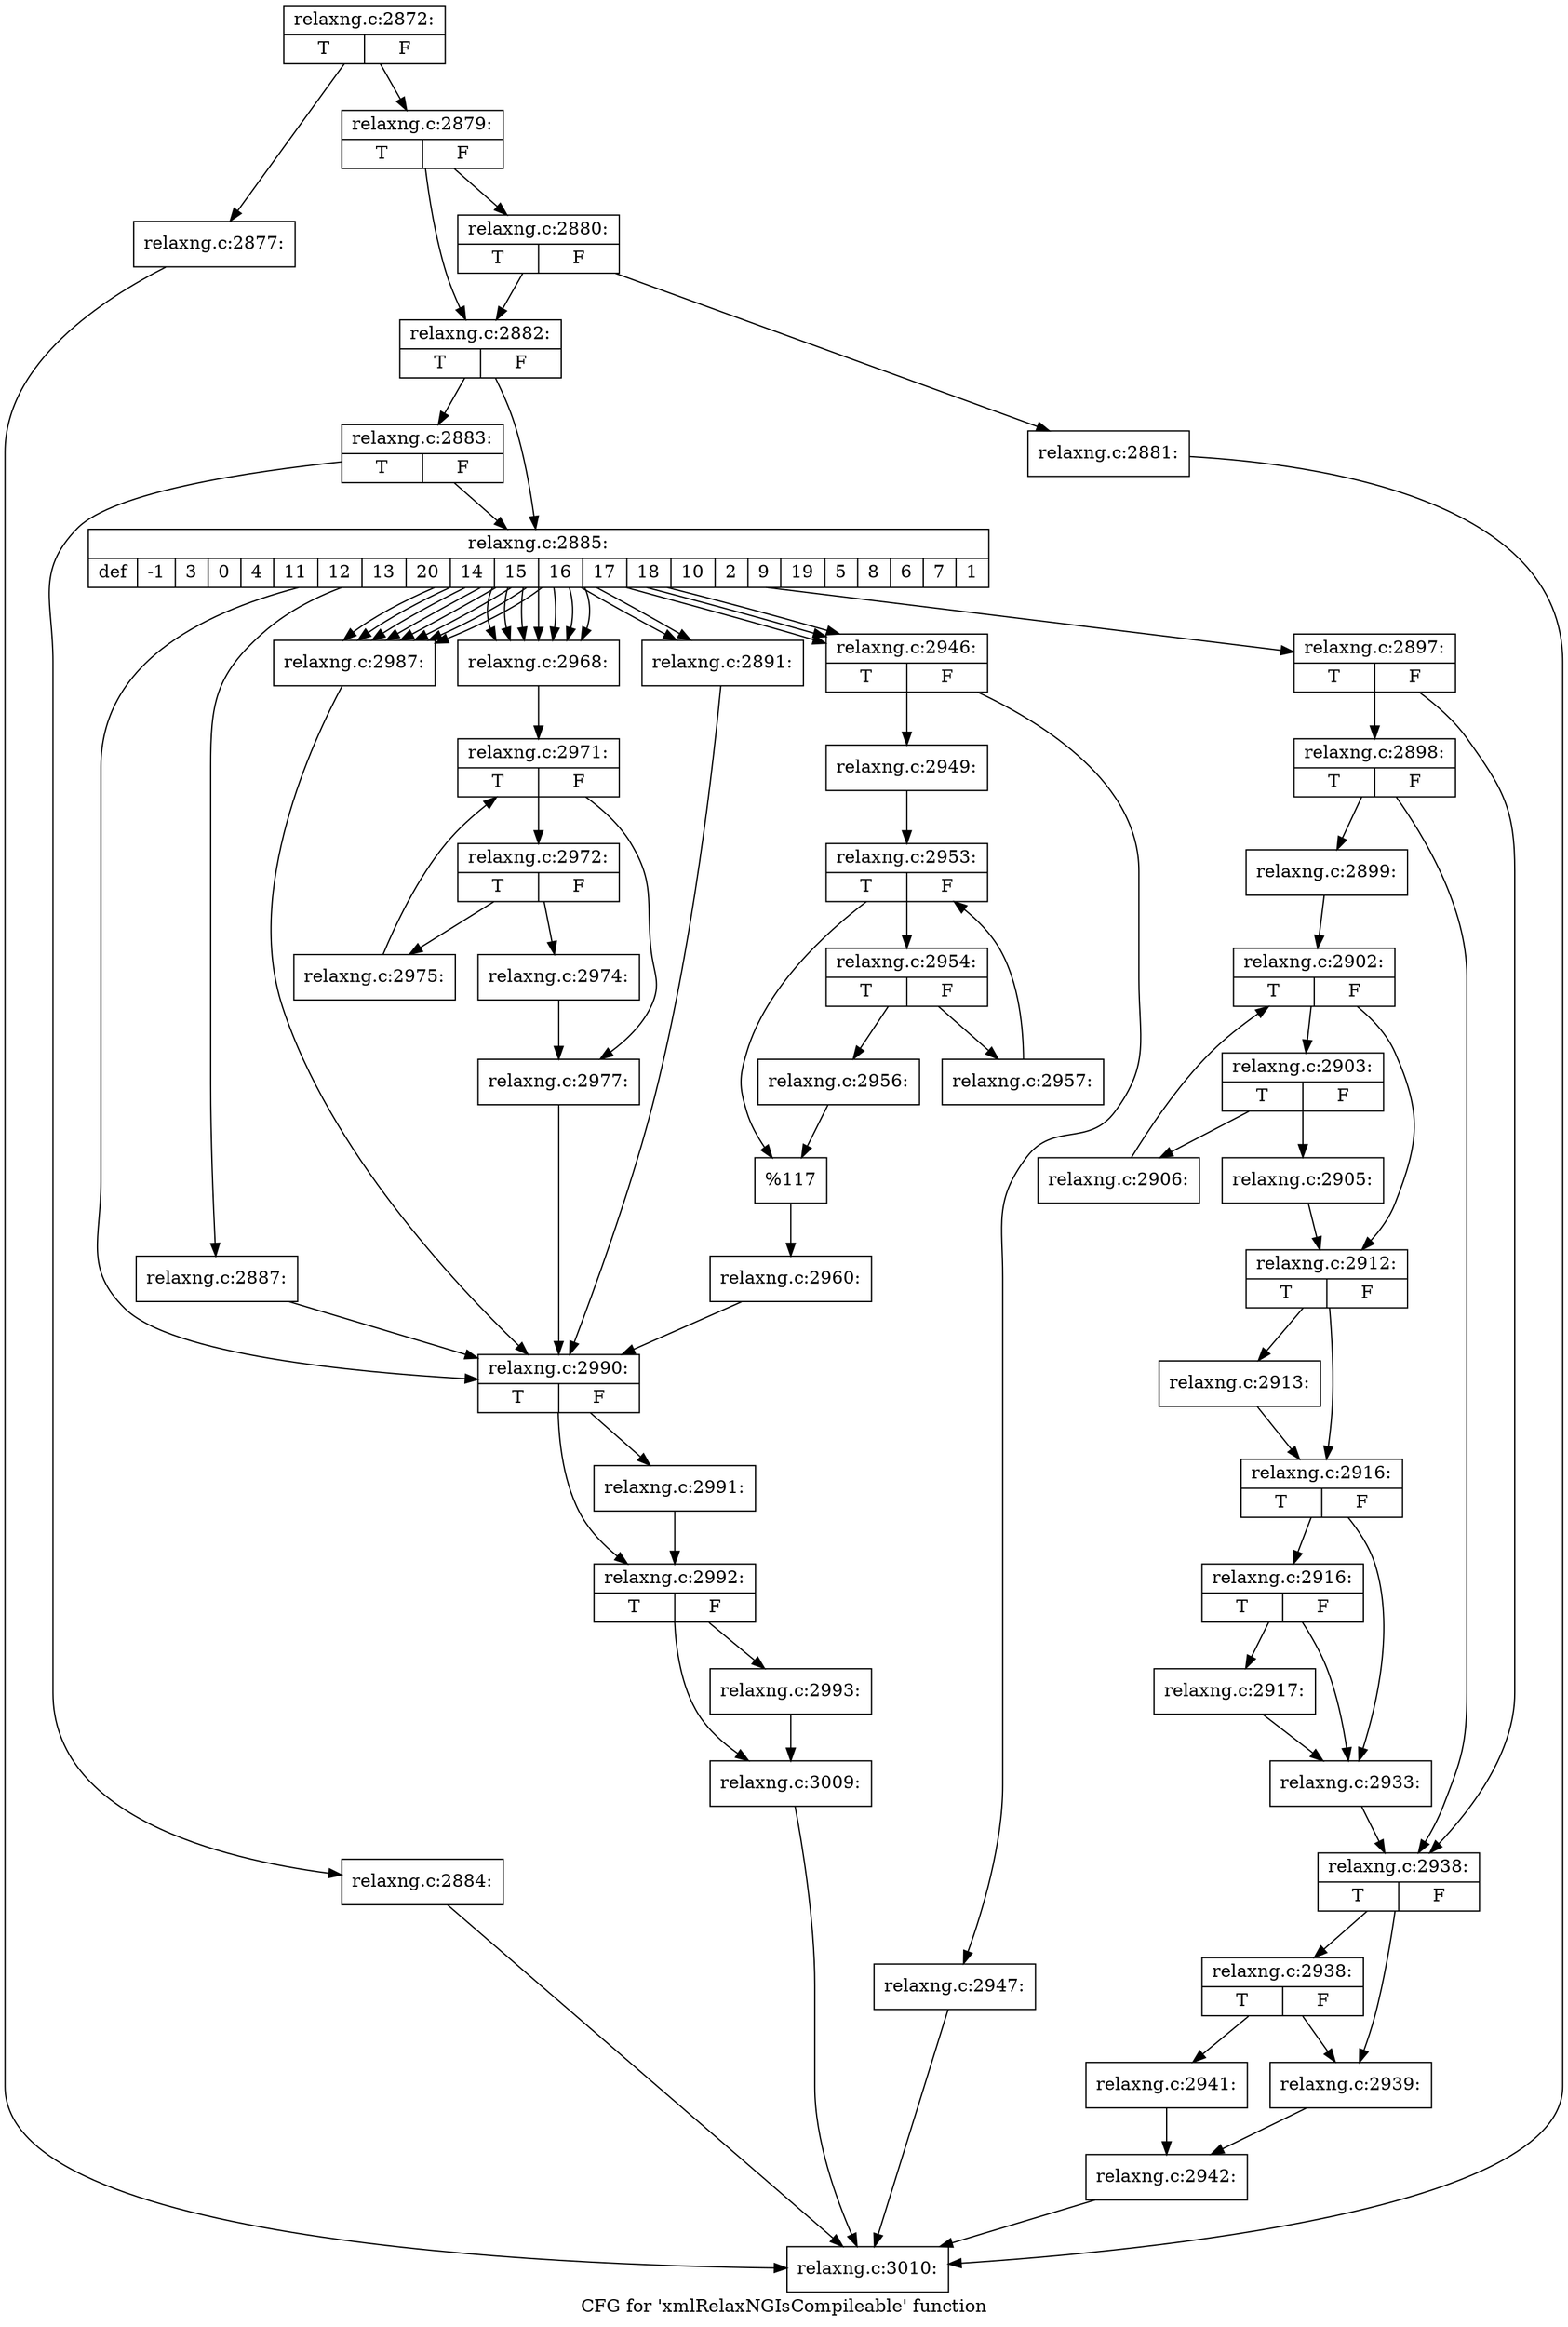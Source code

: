 digraph "CFG for 'xmlRelaxNGIsCompileable' function" {
	label="CFG for 'xmlRelaxNGIsCompileable' function";

	Node0x3e822b0 [shape=record,label="{relaxng.c:2872:|{<s0>T|<s1>F}}"];
	Node0x3e822b0 -> Node0x3e7f150;
	Node0x3e822b0 -> Node0x3e7f1a0;
	Node0x3e7f150 [shape=record,label="{relaxng.c:2877:}"];
	Node0x3e7f150 -> Node0x3e7f430;
	Node0x3e7f1a0 [shape=record,label="{relaxng.c:2879:|{<s0>T|<s1>F}}"];
	Node0x3e7f1a0 -> Node0x3e856b0;
	Node0x3e7f1a0 -> Node0x3e85660;
	Node0x3e856b0 [shape=record,label="{relaxng.c:2880:|{<s0>T|<s1>F}}"];
	Node0x3e856b0 -> Node0x3e85610;
	Node0x3e856b0 -> Node0x3e85660;
	Node0x3e85610 [shape=record,label="{relaxng.c:2881:}"];
	Node0x3e85610 -> Node0x3e7f430;
	Node0x3e85660 [shape=record,label="{relaxng.c:2882:|{<s0>T|<s1>F}}"];
	Node0x3e85660 -> Node0x3e86180;
	Node0x3e85660 -> Node0x3e86130;
	Node0x3e86180 [shape=record,label="{relaxng.c:2883:|{<s0>T|<s1>F}}"];
	Node0x3e86180 -> Node0x3e860e0;
	Node0x3e86180 -> Node0x3e86130;
	Node0x3e860e0 [shape=record,label="{relaxng.c:2884:}"];
	Node0x3e860e0 -> Node0x3e7f430;
	Node0x3e86130 [shape=record,label="{relaxng.c:2885:|{<s0>def|<s1>-1|<s2>3|<s3>0|<s4>4|<s5>11|<s6>12|<s7>13|<s8>20|<s9>14|<s10>15|<s11>16|<s12>17|<s13>18|<s14>10|<s15>2|<s16>9|<s17>19|<s18>5|<s19>8|<s20>6|<s21>7|<s22>1}}"];
	Node0x3e86130 -> Node0x3e86b40;
	Node0x3e86130 -> Node0x3e87090;
	Node0x3e86130 -> Node0x3e874d0;
	Node0x3e86130 -> Node0x3e874d0;
	Node0x3e86130 -> Node0x3e876c0;
	Node0x3e86130 -> Node0x3e8beb0;
	Node0x3e86130 -> Node0x3e8beb0;
	Node0x3e86130 -> Node0x3e8beb0;
	Node0x3e86130 -> Node0x3e8dea0;
	Node0x3e86130 -> Node0x3e8dea0;
	Node0x3e86130 -> Node0x3e8dea0;
	Node0x3e86130 -> Node0x3e8dea0;
	Node0x3e86130 -> Node0x3e8dea0;
	Node0x3e86130 -> Node0x3e8dea0;
	Node0x3e86130 -> Node0x3e8dea0;
	Node0x3e86130 -> Node0x3e8f7a0;
	Node0x3e86130 -> Node0x3e8f7a0;
	Node0x3e86130 -> Node0x3e8f7a0;
	Node0x3e86130 -> Node0x3e8f7a0;
	Node0x3e86130 -> Node0x3e8f7a0;
	Node0x3e86130 -> Node0x3e8f7a0;
	Node0x3e86130 -> Node0x3e8f7a0;
	Node0x3e86130 -> Node0x3e8f7a0;
	Node0x3e87090 [shape=record,label="{relaxng.c:2887:}"];
	Node0x3e87090 -> Node0x3e86b40;
	Node0x3e874d0 [shape=record,label="{relaxng.c:2891:}"];
	Node0x3e874d0 -> Node0x3e86b40;
	Node0x3e876c0 [shape=record,label="{relaxng.c:2897:|{<s0>T|<s1>F}}"];
	Node0x3e876c0 -> Node0x3e87850;
	Node0x3e876c0 -> Node0x3e87800;
	Node0x3e87850 [shape=record,label="{relaxng.c:2898:|{<s0>T|<s1>F}}"];
	Node0x3e87850 -> Node0x3e877b0;
	Node0x3e87850 -> Node0x3e87800;
	Node0x3e877b0 [shape=record,label="{relaxng.c:2899:}"];
	Node0x3e877b0 -> Node0x3e88820;
	Node0x3e88820 [shape=record,label="{relaxng.c:2902:|{<s0>T|<s1>F}}"];
	Node0x3e88820 -> Node0x3e88c10;
	Node0x3e88820 -> Node0x3e88a40;
	Node0x3e88c10 [shape=record,label="{relaxng.c:2903:|{<s0>T|<s1>F}}"];
	Node0x3e88c10 -> Node0x3e88f20;
	Node0x3e88c10 -> Node0x3e88f70;
	Node0x3e88f20 [shape=record,label="{relaxng.c:2905:}"];
	Node0x3e88f20 -> Node0x3e88a40;
	Node0x3e88f70 [shape=record,label="{relaxng.c:2906:}"];
	Node0x3e88f70 -> Node0x3e88820;
	Node0x3e88a40 [shape=record,label="{relaxng.c:2912:|{<s0>T|<s1>F}}"];
	Node0x3e88a40 -> Node0x3e89650;
	Node0x3e88a40 -> Node0x3e896a0;
	Node0x3e89650 [shape=record,label="{relaxng.c:2913:}"];
	Node0x3e89650 -> Node0x3e896a0;
	Node0x3e896a0 [shape=record,label="{relaxng.c:2916:|{<s0>T|<s1>F}}"];
	Node0x3e896a0 -> Node0x3e8a3c0;
	Node0x3e896a0 -> Node0x3e8a370;
	Node0x3e8a3c0 [shape=record,label="{relaxng.c:2916:|{<s0>T|<s1>F}}"];
	Node0x3e8a3c0 -> Node0x3e8a370;
	Node0x3e8a3c0 -> Node0x3e8a320;
	Node0x3e8a320 [shape=record,label="{relaxng.c:2917:}"];
	Node0x3e8a320 -> Node0x3e8a370;
	Node0x3e8a370 [shape=record,label="{relaxng.c:2933:}"];
	Node0x3e8a370 -> Node0x3e87800;
	Node0x3e87800 [shape=record,label="{relaxng.c:2938:|{<s0>T|<s1>F}}"];
	Node0x3e87800 -> Node0x3e8b1d0;
	Node0x3e87800 -> Node0x3e8b2c0;
	Node0x3e8b2c0 [shape=record,label="{relaxng.c:2938:|{<s0>T|<s1>F}}"];
	Node0x3e8b2c0 -> Node0x3e8b1d0;
	Node0x3e8b2c0 -> Node0x3e8b270;
	Node0x3e8b1d0 [shape=record,label="{relaxng.c:2939:}"];
	Node0x3e8b1d0 -> Node0x3e8b220;
	Node0x3e8b270 [shape=record,label="{relaxng.c:2941:}"];
	Node0x3e8b270 -> Node0x3e8b220;
	Node0x3e8b220 [shape=record,label="{relaxng.c:2942:}"];
	Node0x3e8b220 -> Node0x3e7f430;
	Node0x3e8beb0 [shape=record,label="{relaxng.c:2946:|{<s0>T|<s1>F}}"];
	Node0x3e8beb0 -> Node0x3e8bfa0;
	Node0x3e8beb0 -> Node0x3e8c040;
	Node0x3e8bfa0 [shape=record,label="{relaxng.c:2947:}"];
	Node0x3e8bfa0 -> Node0x3e7f430;
	Node0x3e8c040 [shape=record,label="{relaxng.c:2949:}"];
	Node0x3e8c040 -> Node0x3e8cf90;
	Node0x3e8cf90 [shape=record,label="{relaxng.c:2953:|{<s0>T|<s1>F}}"];
	Node0x3e8cf90 -> Node0x3e8d380;
	Node0x3e8cf90 -> Node0x3e8d1b0;
	Node0x3e8d380 [shape=record,label="{relaxng.c:2954:|{<s0>T|<s1>F}}"];
	Node0x3e8d380 -> Node0x3e8d690;
	Node0x3e8d380 -> Node0x3e8d6e0;
	Node0x3e8d690 [shape=record,label="{relaxng.c:2956:}"];
	Node0x3e8d690 -> Node0x3e8d1b0;
	Node0x3e8d6e0 [shape=record,label="{relaxng.c:2957:}"];
	Node0x3e8d6e0 -> Node0x3e8cf90;
	Node0x3e8d1b0 [shape=record,label="{%117}"];
	Node0x3e8d1b0 -> Node0x3e8bff0;
	Node0x3e8bff0 [shape=record,label="{relaxng.c:2960:}"];
	Node0x3e8bff0 -> Node0x3e86b40;
	Node0x3e8dea0 [shape=record,label="{relaxng.c:2968:}"];
	Node0x3e8dea0 -> Node0x3e8e920;
	Node0x3e8e920 [shape=record,label="{relaxng.c:2971:|{<s0>T|<s1>F}}"];
	Node0x3e8e920 -> Node0x3e8ed10;
	Node0x3e8e920 -> Node0x3e8eb40;
	Node0x3e8ed10 [shape=record,label="{relaxng.c:2972:|{<s0>T|<s1>F}}"];
	Node0x3e8ed10 -> Node0x3e8f020;
	Node0x3e8ed10 -> Node0x3e8f070;
	Node0x3e8f020 [shape=record,label="{relaxng.c:2974:}"];
	Node0x3e8f020 -> Node0x3e8eb40;
	Node0x3e8f070 [shape=record,label="{relaxng.c:2975:}"];
	Node0x3e8f070 -> Node0x3e8e920;
	Node0x3e8eb40 [shape=record,label="{relaxng.c:2977:}"];
	Node0x3e8eb40 -> Node0x3e86b40;
	Node0x3e8f7a0 [shape=record,label="{relaxng.c:2987:}"];
	Node0x3e8f7a0 -> Node0x3e86b40;
	Node0x3e86b40 [shape=record,label="{relaxng.c:2990:|{<s0>T|<s1>F}}"];
	Node0x3e86b40 -> Node0x3e86d50;
	Node0x3e86b40 -> Node0x3e8fa90;
	Node0x3e86d50 [shape=record,label="{relaxng.c:2991:}"];
	Node0x3e86d50 -> Node0x3e8fa90;
	Node0x3e8fa90 [shape=record,label="{relaxng.c:2992:|{<s0>T|<s1>F}}"];
	Node0x3e8fa90 -> Node0x3e901f0;
	Node0x3e8fa90 -> Node0x3e90240;
	Node0x3e901f0 [shape=record,label="{relaxng.c:2993:}"];
	Node0x3e901f0 -> Node0x3e90240;
	Node0x3e90240 [shape=record,label="{relaxng.c:3009:}"];
	Node0x3e90240 -> Node0x3e7f430;
	Node0x3e7f430 [shape=record,label="{relaxng.c:3010:}"];
}
